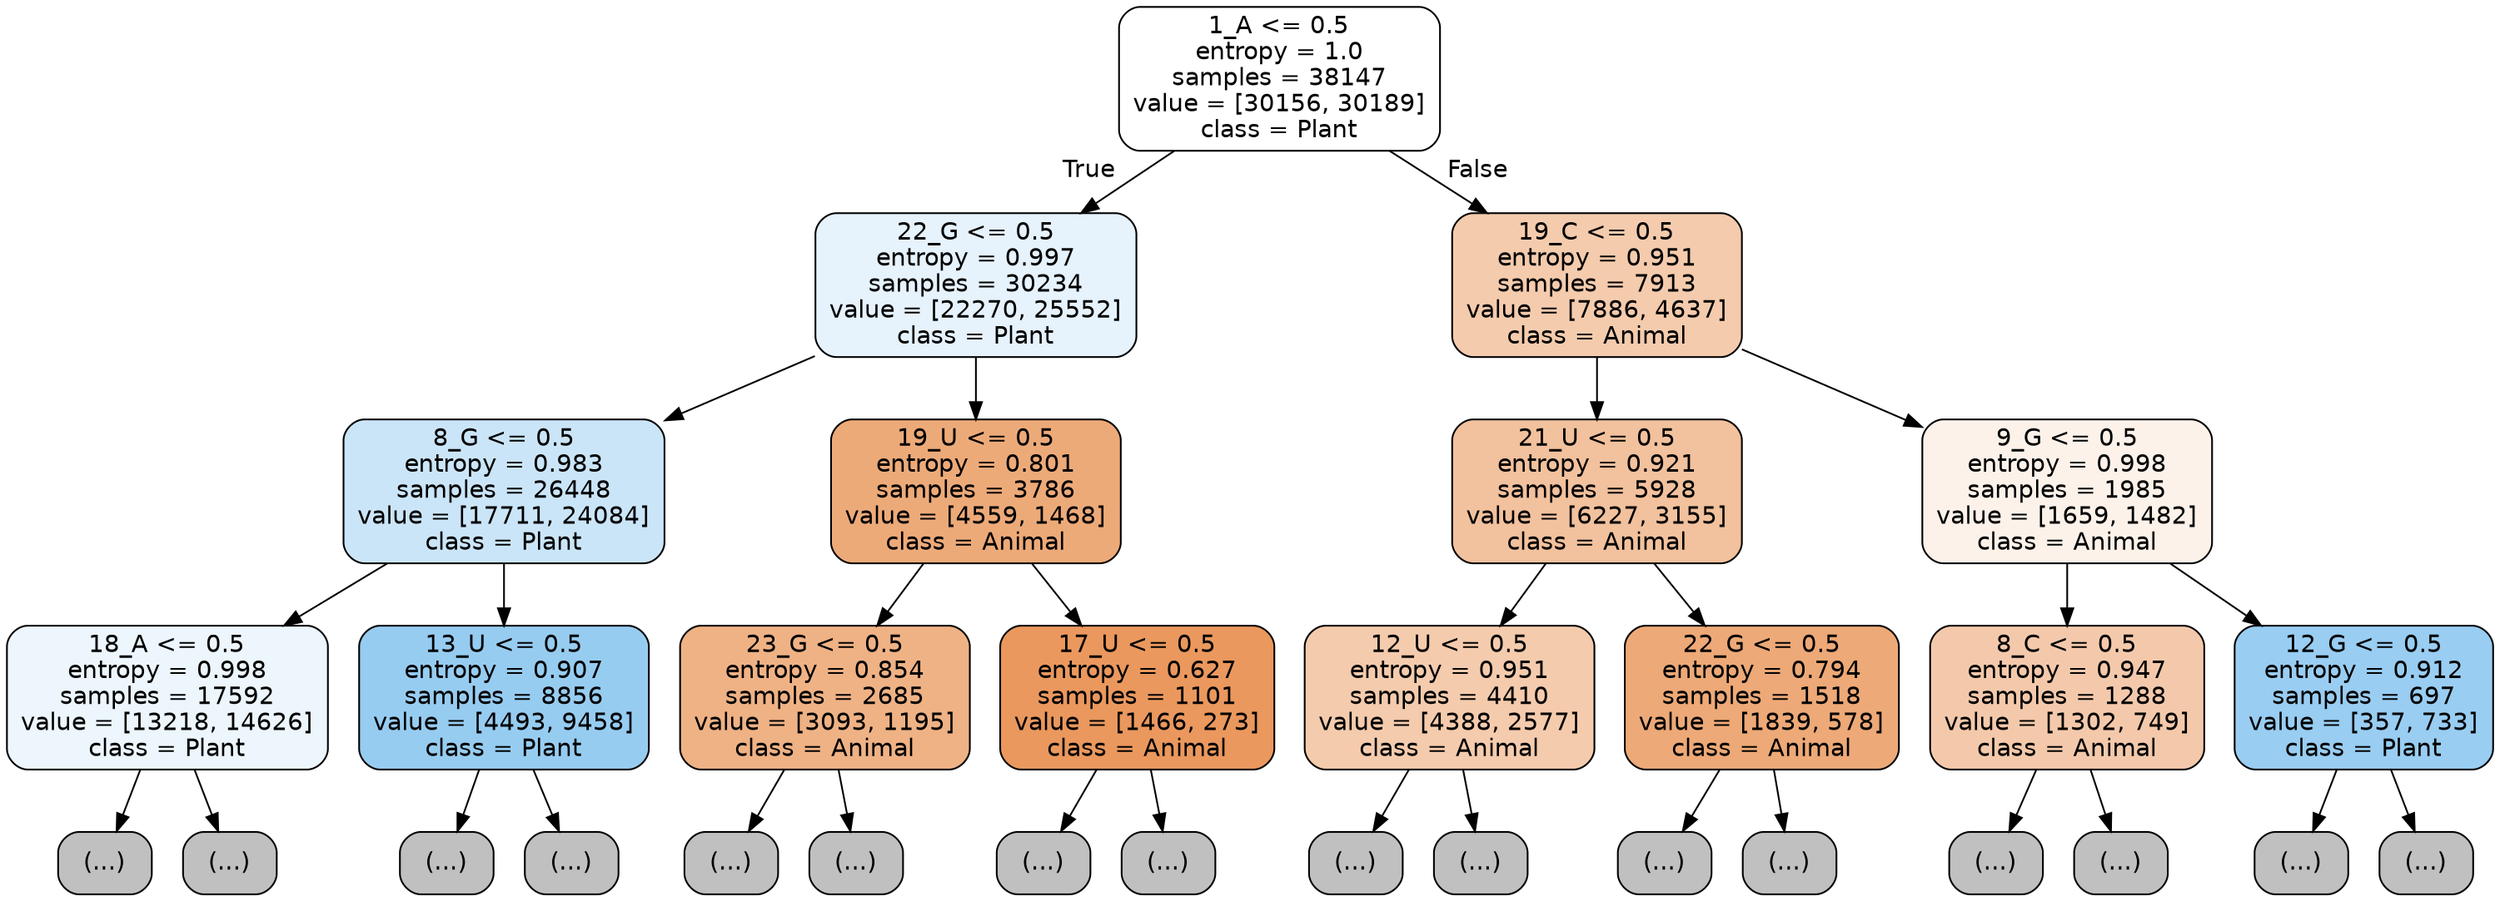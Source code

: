 digraph Tree {
node [shape=box, style="filled, rounded", color="black", fontname="helvetica"] ;
edge [fontname="helvetica"] ;
0 [label="1_A <= 0.5\nentropy = 1.0\nsamples = 38147\nvalue = [30156, 30189]\nclass = Plant", fillcolor="#ffffff"] ;
1 [label="22_G <= 0.5\nentropy = 0.997\nsamples = 30234\nvalue = [22270, 25552]\nclass = Plant", fillcolor="#e6f2fc"] ;
0 -> 1 [labeldistance=2.5, labelangle=45, headlabel="True"] ;
2 [label="8_G <= 0.5\nentropy = 0.983\nsamples = 26448\nvalue = [17711, 24084]\nclass = Plant", fillcolor="#cbe5f8"] ;
1 -> 2 ;
3 [label="18_A <= 0.5\nentropy = 0.998\nsamples = 17592\nvalue = [13218, 14626]\nclass = Plant", fillcolor="#ecf6fc"] ;
2 -> 3 ;
4 [label="(...)", fillcolor="#C0C0C0"] ;
3 -> 4 ;
6619 [label="(...)", fillcolor="#C0C0C0"] ;
3 -> 6619 ;
8422 [label="13_U <= 0.5\nentropy = 0.907\nsamples = 8856\nvalue = [4493, 9458]\nclass = Plant", fillcolor="#97ccf1"] ;
2 -> 8422 ;
8423 [label="(...)", fillcolor="#C0C0C0"] ;
8422 -> 8423 ;
10558 [label="(...)", fillcolor="#C0C0C0"] ;
8422 -> 10558 ;
11415 [label="19_U <= 0.5\nentropy = 0.801\nsamples = 3786\nvalue = [4559, 1468]\nclass = Animal", fillcolor="#edaa79"] ;
1 -> 11415 ;
11416 [label="23_G <= 0.5\nentropy = 0.854\nsamples = 2685\nvalue = [3093, 1195]\nclass = Animal", fillcolor="#efb285"] ;
11415 -> 11416 ;
11417 [label="(...)", fillcolor="#C0C0C0"] ;
11416 -> 11417 ;
12454 [label="(...)", fillcolor="#C0C0C0"] ;
11416 -> 12454 ;
12579 [label="17_U <= 0.5\nentropy = 0.627\nsamples = 1101\nvalue = [1466, 273]\nclass = Animal", fillcolor="#ea985e"] ;
11415 -> 12579 ;
12580 [label="(...)", fillcolor="#C0C0C0"] ;
12579 -> 12580 ;
12853 [label="(...)", fillcolor="#C0C0C0"] ;
12579 -> 12853 ;
12938 [label="19_C <= 0.5\nentropy = 0.951\nsamples = 7913\nvalue = [7886, 4637]\nclass = Animal", fillcolor="#f4cbad"] ;
0 -> 12938 [labeldistance=2.5, labelangle=-45, headlabel="False"] ;
12939 [label="21_U <= 0.5\nentropy = 0.921\nsamples = 5928\nvalue = [6227, 3155]\nclass = Animal", fillcolor="#f2c19d"] ;
12938 -> 12939 ;
12940 [label="12_U <= 0.5\nentropy = 0.951\nsamples = 4410\nvalue = [4388, 2577]\nclass = Animal", fillcolor="#f4cbad"] ;
12939 -> 12940 ;
12941 [label="(...)", fillcolor="#C0C0C0"] ;
12940 -> 12941 ;
14668 [label="(...)", fillcolor="#C0C0C0"] ;
12940 -> 14668 ;
15337 [label="22_G <= 0.5\nentropy = 0.794\nsamples = 1518\nvalue = [1839, 578]\nclass = Animal", fillcolor="#eda977"] ;
12939 -> 15337 ;
15338 [label="(...)", fillcolor="#C0C0C0"] ;
15337 -> 15338 ;
15841 [label="(...)", fillcolor="#C0C0C0"] ;
15337 -> 15841 ;
15950 [label="9_G <= 0.5\nentropy = 0.998\nsamples = 1985\nvalue = [1659, 1482]\nclass = Animal", fillcolor="#fcf2ea"] ;
12938 -> 15950 ;
15951 [label="8_C <= 0.5\nentropy = 0.947\nsamples = 1288\nvalue = [1302, 749]\nclass = Animal", fillcolor="#f4c9ab"] ;
15950 -> 15951 ;
15952 [label="(...)", fillcolor="#C0C0C0"] ;
15951 -> 15952 ;
16469 [label="(...)", fillcolor="#C0C0C0"] ;
15951 -> 16469 ;
16656 [label="12_G <= 0.5\nentropy = 0.912\nsamples = 697\nvalue = [357, 733]\nclass = Plant", fillcolor="#99cdf2"] ;
15950 -> 16656 ;
16657 [label="(...)", fillcolor="#C0C0C0"] ;
16656 -> 16657 ;
16804 [label="(...)", fillcolor="#C0C0C0"] ;
16656 -> 16804 ;
}